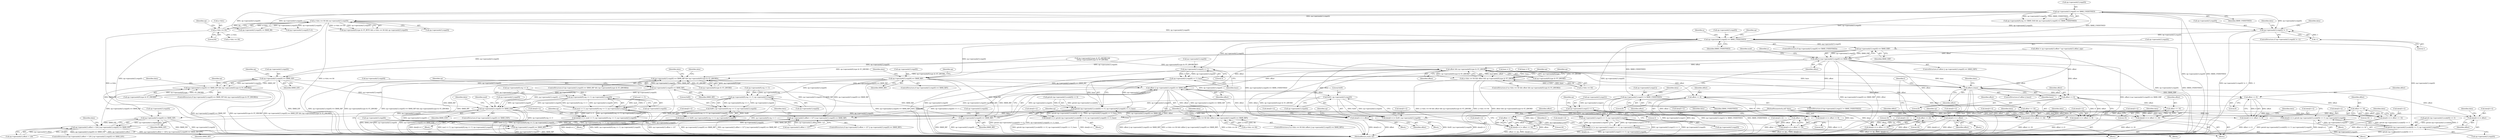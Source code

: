 digraph "0_radare2_f17bfd9f1da05f30f23a4dd05e9d2363e1406948@API" {
"1002541" [label="(Call,op->operands[1].regs[0] == X86R_UNDEFINED)"];
"1002172" [label="(Call,a->bits == 64 && op->operands[1].regs[0])"];
"1002173" [label="(Call,a->bits == 64)"];
"1002040" [label="(Call,op->operands[1].regs[0] == X86R_UNDEFINED)"];
"1002388" [label="(Call,op->operands[1].regs[0] != -1)"];
"1002398" [label="(Call,-1)"];
"1002699" [label="(Call,op->operands[1].regs[0] << 3)"];
"1002698" [label="(Call,op->operands[1].regs[0] << 3 | base)"];
"1002685" [label="(Call,getsib (op->operands[1].scale[0]) << 6 | op->operands[1].regs[0] << 3 | base)"];
"1002680" [label="(Call,data[l++] = getsib (op->operands[1].scale[0]) << 6 | op->operands[1].regs[0] << 3 | base)"];
"1002741" [label="(Call,offset || base)"];
"1002745" [label="(Call,data[l++] = offset)"];
"1002756" [label="(Call,offset >> 8)"];
"1002751" [label="(Call,data[l++] = offset >> 8)"];
"1002764" [label="(Call,offset >> 16)"];
"1002759" [label="(Call,data[l++] = offset >> 16)"];
"1002772" [label="(Call,offset >> 24)"];
"1002767" [label="(Call,data[l++] = offset >> 24)"];
"1002718" [label="(Call,getsib (op->operands[1].scale[0]) << 3 | op->operands[1].regs[0])"];
"1002713" [label="(Call,data[l++] = getsib (op->operands[1].scale[0]) << 3 | op->operands[1].regs[0])"];
"1002778" [label="(Call,op->operands[1].regs[1] != X86R_UNDEFINED)"];
"1002812" [label="(Call,op->operands[1].regs[1] << 3)"];
"1002811" [label="(Call,op->operands[1].regs[1] << 3 | op->operands[1].regs[0])"];
"1002806" [label="(Call,data[l++] = op->operands[1].regs[1] << 3 | op->operands[1].regs[0])"];
"1002837" [label="(Call,op->operands[1].regs[0] == X86R_EBP)"];
"1002835" [label="(Call,offset || op->operands[1].regs[0] == X86R_EBP)"];
"1002873" [label="(Call,offset && op->operands[0].type & OT_QWORD)"];
"1002867" [label="(Call,a->bits == 64 && offset && op->operands[0].type & OT_QWORD)"];
"1003008" [label="(Call,op->operands[1].regs[0] == X86R_RIP && (op->operands[0].type & OT_QWORD))"];
"1003151" [label="(Call,offset || op->operands[1].regs[0] == X86R_RIP)"];
"1003145" [label="(Call,a->bits == 64 && (offset || op->operands[1].regs[0] == X86R_RIP))"];
"1003165" [label="(Call,data[l++] = offset)"];
"1003172" [label="(Call,op->operands[1].offset > 127 || op->operands[1].regs[0] == X86R_RIP)"];
"1003199" [label="(Call,offset >> 8)"];
"1003194" [label="(Call,data[l++] = offset >> 8)"];
"1003207" [label="(Call,offset >> 16)"];
"1003202" [label="(Call,data[l++] = offset >> 16)"];
"1003215" [label="(Call,offset >> 24)"];
"1003210" [label="(Call,data[l++] = offset >> 24)"];
"1003090" [label="(Call,data[l++] = offset)"];
"1003124" [label="(Call,offset >> 8)"];
"1003119" [label="(Call,data[l++] = offset >> 8)"];
"1003132" [label="(Call,offset >> 16)"];
"1003127" [label="(Call,data[l++] = offset >> 16)"];
"1003140" [label="(Call,offset >> 24)"];
"1003135" [label="(Call,data[l++] = offset >> 24)"];
"1002886" [label="(Call,op->operands[1].regs[0] == X86R_RIP)"];
"1002924" [label="(Call,op->operands[0].reg << 3 | op->operands[1].regs[0])"];
"1002922" [label="(Call,0x80 | op->operands[0].reg << 3 | op->operands[1].regs[0])"];
"1002917" [label="(Call,data[l++] = 0x80 | op->operands[0].reg << 3 | op->operands[1].regs[0])"];
"1003067" [label="(Call,op->operands[1].regs[0] == X86R_ESP)"];
"1003107" [label="(Call,op->operands[1].regs[0] == X86R_EIP)"];
"1003097" [label="(Call,op->operands[1].offset > 128 || op->operands[1].regs[0] == X86R_EIP)"];
"1003153" [label="(Call,op->operands[1].regs[0] == X86R_RIP)"];
"1003182" [label="(Call,op->operands[1].regs[0] == X86R_RIP)"];
"1002950" [label="(Call,0x40 | op->operands[1].regs[0])"];
"1002945" [label="(Call,data[l++] = 0x40 | op->operands[1].regs[0])"];
"1002979" [label="(Call,op->operands[1].regs[0] == X86R_EIP)"];
"1002978" [label="(Call,op->operands[1].regs[0] == X86R_EIP && (op->operands[0].type & OT_DWORD))"];
"1003009" [label="(Call,op->operands[1].regs[0] == X86R_RIP)"];
"1003047" [label="(Call,op->operands[0].reg << 3 | op->operands[1].regs[0])"];
"1003043" [label="(Call,mod << 5 | op->operands[0].reg << 3 | op->operands[1].regs[0])"];
"1003038" [label="(Call,data[l++] = mod << 5 | op->operands[0].reg << 3 | op->operands[1].regs[0])"];
"1002714" [label="(Call,data[l++])"];
"1003125" [label="(Identifier,offset)"];
"1002756" [label="(Call,offset >> 8)"];
"1002753" [label="(Identifier,data)"];
"1002746" [label="(Call,data[l++])"];
"1002731" [label="(Call,op->operands[1].regs[0])"];
"1002774" [label="(Literal,24)"];
"1002984" [label="(Identifier,op)"];
"1002709" [label="(Literal,3)"];
"1003166" [label="(Call,data[l++])"];
"1002358" [label="(Call,a->bits == 64)"];
"1003032" [label="(Identifier,data)"];
"1002769" [label="(Identifier,data)"];
"1002833" [label="(Identifier,l)"];
"1002870" [label="(Identifier,a)"];
"1003193" [label="(Block,)"];
"1003204" [label="(Identifier,data)"];
"1003072" [label="(Identifier,op)"];
"1002556" [label="(Identifier,a)"];
"1003014" [label="(Identifier,op)"];
"1003171" [label="(ControlStructure,if (op->operands[1].offset > 127 || op->operands[1].regs[0] == X86R_RIP))"];
"1002388" [label="(Call,op->operands[1].regs[0] != -1)"];
"1003132" [label="(Call,offset >> 16)"];
"1003081" [label="(Identifier,data)"];
"1002551" [label="(Identifier,X86R_UNDEFINED)"];
"1002764" [label="(Call,offset >> 16)"];
"1002823" [label="(Call,op->operands[1].regs[0])"];
"1002922" [label="(Call,0x80 | op->operands[0].reg << 3 | op->operands[1].regs[0])"];
"1002924" [label="(Call,op->operands[0].reg << 3 | op->operands[1].regs[0])"];
"1003164" [label="(Block,)"];
"1002740" [label="(ControlStructure,if (offset || base))"];
"1003009" [label="(Call,op->operands[1].regs[0] == X86R_RIP)"];
"1003047" [label="(Call,op->operands[0].reg << 3 | op->operands[1].regs[0])"];
"1002945" [label="(Call,data[l++] = 0x40 | op->operands[1].regs[0])"];
"1002751" [label="(Call,data[l++] = offset >> 8)"];
"1003203" [label="(Call,data[l++])"];
"1002758" [label="(Literal,8)"];
"1002173" [label="(Call,a->bits == 64)"];
"1003146" [label="(Call,a->bits == 64)"];
"1003048" [label="(Call,op->operands[0].reg << 3)"];
"1003210" [label="(Call,data[l++] = offset >> 24)"];
"1003170" [label="(Identifier,offset)"];
"1002811" [label="(Call,op->operands[1].regs[1] << 3 | op->operands[1].regs[0])"];
"1003134" [label="(Literal,16)"];
"1003183" [label="(Call,op->operands[1].regs[0])"];
"1002989" [label="(Identifier,X86R_EIP)"];
"1003145" [label="(Call,a->bits == 64 && (offset || op->operands[1].regs[0] == X86R_RIP))"];
"1003151" [label="(Call,offset || op->operands[1].regs[0] == X86R_RIP)"];
"1002891" [label="(Identifier,op)"];
"1002885" [label="(ControlStructure,if (op->operands[1].regs[0] == X86R_RIP))"];
"1002917" [label="(Call,data[l++] = 0x80 | op->operands[0].reg << 3 | op->operands[1].regs[0])"];
"1003141" [label="(Identifier,offset)"];
"1003121" [label="(Identifier,data)"];
"1002980" [label="(Call,op->operands[1].regs[0])"];
"1002875" [label="(Call,op->operands[0].type & OT_QWORD)"];
"1003120" [label="(Call,data[l++])"];
"1003096" [label="(ControlStructure,if (op->operands[1].offset > 128 || op->operands[1].regs[0] == X86R_EIP))"];
"1002827" [label="(Identifier,op)"];
"1002767" [label="(Call,data[l++] = offset >> 24)"];
"1003044" [label="(Call,mod << 5)"];
"1002807" [label="(Call,data[l++])"];
"1002873" [label="(Call,offset && op->operands[0].type & OT_QWORD)"];
"1002012" [label="(Call,offset = op->operands[1].offset * op->operands[1].offset_sign)"];
"1002178" [label="(Call,op->operands[1].regs[0])"];
"1002923" [label="(Literal,0x80)"];
"1002978" [label="(Call,op->operands[1].regs[0] == X86R_EIP && (op->operands[0].type & OT_DWORD))"];
"1003117" [label="(Identifier,X86R_EIP)"];
"1002868" [label="(Call,a->bits == 64)"];
"1003043" [label="(Call,mod << 5 | op->operands[0].reg << 3 | op->operands[1].regs[0])"];
"1003154" [label="(Call,op->operands[1].regs[0])"];
"1002743" [label="(Identifier,base)"];
"1003024" [label="(Identifier,op)"];
"1002699" [label="(Call,op->operands[1].regs[0] << 3)"];
"1003102" [label="(Identifier,op)"];
"1002712" [label="(Block,)"];
"1002834" [label="(ControlStructure,if (offset || op->operands[1].regs[0] == X86R_EBP))"];
"1003192" [label="(Identifier,X86R_RIP)"];
"1002990" [label="(Call,op->operands[0].type & OT_DWORD)"];
"1002977" [label="(ControlStructure,if (op->operands[1].regs[0] == X86R_EIP && (op->operands[0].type & OT_DWORD)))"];
"1000120" [label="(Call,base = 0)"];
"1003039" [label="(Call,data[l++])"];
"1003201" [label="(Literal,8)"];
"1002174" [label="(Call,a->bits)"];
"1002866" [label="(ControlStructure,if (a->bits == 64 && offset && op->operands[0].type & OT_QWORD))"];
"1002177" [label="(Literal,64)"];
"1002911" [label="(Identifier,op)"];
"1002867" [label="(Call,a->bits == 64 && offset && op->operands[0].type & OT_QWORD)"];
"1002916" [label="(Block,)"];
"1003195" [label="(Call,data[l++])"];
"1003107" [label="(Call,op->operands[1].regs[0] == X86R_EIP)"];
"1002944" [label="(Block,)"];
"1003207" [label="(Call,offset >> 16)"];
"1002744" [label="(Block,)"];
"1002710" [label="(Identifier,base)"];
"1003127" [label="(Call,data[l++] = offset >> 16)"];
"1002030" [label="(Call,op->operands[0].reg == X86R_EAX && op->operands[1].regs[0] == X86R_UNDEFINED)"];
"1002040" [label="(Call,op->operands[1].regs[0] == X86R_UNDEFINED)"];
"1002399" [label="(Literal,1)"];
"1002750" [label="(Identifier,offset)"];
"1002041" [label="(Call,op->operands[1].regs[0])"];
"1003037" [label="(Block,)"];
"1002700" [label="(Call,op->operands[1].regs[0])"];
"1002773" [label="(Identifier,offset)"];
"1003219" [label="(Identifier,l)"];
"1002540" [label="(ControlStructure,if (op->operands[1].regs[0] == X86R_UNDEFINED))"];
"1002761" [label="(Identifier,data)"];
"1002190" [label="(Call,op->operands[1].regs[0] >= X86R_R8)"];
"1002837" [label="(Call,op->operands[1].regs[0] == X86R_EBP)"];
"1003167" [label="(Identifier,data)"];
"1002290" [label="(Call,op->operands[1].regs[0] % 6)"];
"1003209" [label="(Literal,16)"];
"1003177" [label="(Identifier,op)"];
"1002541" [label="(Call,op->operands[1].regs[0] == X86R_UNDEFINED)"];
"1003194" [label="(Call,data[l++] = offset >> 8)"];
"1003140" [label="(Call,offset >> 24)"];
"1002759" [label="(Call,data[l++] = offset >> 16)"];
"1003208" [label="(Identifier,offset)"];
"1002680" [label="(Call,data[l++] = getsib (op->operands[1].scale[0]) << 6 | op->operands[1].regs[0] << 3 | base)"];
"1002812" [label="(Call,op->operands[1].regs[1] << 3)"];
"1003128" [label="(Call,data[l++])"];
"1002900" [label="(Identifier,data)"];
"1003202" [label="(Call,data[l++] = offset >> 16)"];
"1003216" [label="(Identifier,offset)"];
"1003097" [label="(Call,op->operands[1].offset > 128 || op->operands[1].regs[0] == X86R_EIP)"];
"1002835" [label="(Call,offset || op->operands[1].regs[0] == X86R_EBP)"];
"1002172" [label="(Call,a->bits == 64 && op->operands[1].regs[0])"];
"1002752" [label="(Call,data[l++])"];
"1002741" [label="(Call,offset || base)"];
"1002836" [label="(Identifier,offset)"];
"1002777" [label="(ControlStructure,if (op->operands[1].regs[1] != X86R_UNDEFINED))"];
"1002403" [label="(Identifier,data)"];
"1003077" [label="(Identifier,X86R_ESP)"];
"1003040" [label="(Identifier,data)"];
"1003200" [label="(Identifier,offset)"];
"1002951" [label="(Literal,0x40)"];
"1002966" [label="(Identifier,op)"];
"1003007" [label="(ControlStructure,if (op->operands[1].regs[0] == X86R_RIP && (op->operands[0].type & OT_QWORD)))"];
"1002698" [label="(Call,op->operands[1].regs[0] << 3 | base)"];
"1002674" [label="(Call,base = 5)"];
"1003212" [label="(Identifier,data)"];
"1003152" [label="(Identifier,offset)"];
"1003090" [label="(Call,data[l++] = offset)"];
"1002776" [label="(Identifier,l)"];
"1003165" [label="(Call,data[l++] = offset)"];
"1002757" [label="(Identifier,offset)"];
"1002806" [label="(Call,data[l++] = op->operands[1].regs[1] << 3 | op->operands[1].regs[0])"];
"1002838" [label="(Call,op->operands[1].regs[0])"];
"1003173" [label="(Call,op->operands[1].offset > 127)"];
"1002887" [label="(Call,op->operands[1].regs[0])"];
"1003199" [label="(Call,offset >> 8)"];
"1003020" [label="(Call,op->operands[0].type & OT_QWORD)"];
"1002686" [label="(Call,getsib (op->operands[1].scale[0]) << 6)"];
"1003215" [label="(Call,offset >> 24)"];
"1002387" [label="(ControlStructure,if (op->operands[1].regs[0] != -1))"];
"1003124" [label="(Call,offset >> 8)"];
"1003002" [label="(Identifier,data)"];
"1002747" [label="(Identifier,data)"];
"1003137" [label="(Identifier,data)"];
"1003220" [label="(MethodReturn,static int)"];
"1002542" [label="(Call,op->operands[1].regs[0])"];
"1003010" [label="(Call,op->operands[1].regs[0])"];
"1002994" [label="(Identifier,op)"];
"1003182" [label="(Call,op->operands[1].regs[0] == X86R_RIP)"];
"1003118" [label="(Block,)"];
"1003108" [label="(Call,op->operands[1].regs[0])"];
"1002778" [label="(Call,op->operands[1].regs[1] != X86R_UNDEFINED)"];
"1002918" [label="(Call,data[l++])"];
"1003172" [label="(Call,op->operands[1].offset > 127 || op->operands[1].regs[0] == X86R_RIP)"];
"1002850" [label="(Identifier,mod)"];
"1003091" [label="(Call,data[l++])"];
"1003136" [label="(Call,data[l++])"];
"1002765" [label="(Identifier,offset)"];
"1002874" [label="(Identifier,offset)"];
"1003217" [label="(Literal,24)"];
"1003087" [label="(Identifier,mod)"];
"1003163" [label="(Identifier,X86R_RIP)"];
"1002934" [label="(Call,op->operands[1].regs[0])"];
"1002760" [label="(Call,data[l++])"];
"1002685" [label="(Call,getsib (op->operands[1].scale[0]) << 6 | op->operands[1].regs[0] << 3 | base)"];
"1003057" [label="(Call,op->operands[1].regs[0])"];
"1002768" [label="(Call,data[l++])"];
"1002389" [label="(Call,op->operands[1].regs[0])"];
"1002742" [label="(Identifier,offset)"];
"1003153" [label="(Call,op->operands[1].regs[0] == X86R_RIP)"];
"1002847" [label="(Identifier,X86R_EBP)"];
"1003133" [label="(Identifier,offset)"];
"1002788" [label="(Identifier,X86R_UNDEFINED)"];
"1002792" [label="(Identifier,data)"];
"1003067" [label="(Call,op->operands[1].regs[0] == X86R_ESP)"];
"1003019" [label="(Identifier,X86R_RIP)"];
"1002398" [label="(Call,-1)"];
"1003098" [label="(Call,op->operands[1].offset > 128)"];
"1002681" [label="(Call,data[l++])"];
"1003126" [label="(Literal,8)"];
"1002813" [label="(Call,op->operands[1].regs[1])"];
"1002772" [label="(Call,offset >> 24)"];
"1002745" [label="(Call,data[l++] = offset)"];
"1003089" [label="(Block,)"];
"1002679" [label="(Block,)"];
"1000104" [label="(MethodParameterIn,ut8 *data)"];
"1003119" [label="(Call,data[l++] = offset >> 8)"];
"1002451" [label="(Call,op->operands[1].type & OT_QWORD &&\n\t\t\t\top->operands[0].type & OT_QWORD)"];
"1003038" [label="(Call,data[l++] = mod << 5 | op->operands[0].reg << 3 | op->operands[1].regs[0])"];
"1003211" [label="(Call,data[l++])"];
"1003066" [label="(ControlStructure,if (op->operands[1].regs[0] == X86R_ESP))"];
"1002713" [label="(Call,data[l++] = getsib (op->operands[1].scale[0]) << 3 | op->operands[1].regs[0])"];
"1002718" [label="(Call,getsib (op->operands[1].scale[0]) << 3 | op->operands[1].regs[0])"];
"1002409" [label="(Identifier,data)"];
"1002050" [label="(Identifier,X86R_UNDEFINED)"];
"1002950" [label="(Call,0x40 | op->operands[1].regs[0])"];
"1002822" [label="(Literal,3)"];
"1002979" [label="(Call,op->operands[1].regs[0] == X86R_EIP)"];
"1002162" [label="(Call,op->operands[0].type & OT_BYTE && a->bits == 64 && op->operands[1].regs[0])"];
"1002638" [label="(Identifier,op)"];
"1003144" [label="(ControlStructure,if (a->bits == 64 && (offset || op->operands[1].regs[0] == X86R_RIP)))"];
"1002779" [label="(Call,op->operands[1].regs[1])"];
"1002719" [label="(Call,getsib (op->operands[1].scale[0]) << 3)"];
"1003129" [label="(Identifier,data)"];
"1003008" [label="(Call,op->operands[1].regs[0] == X86R_RIP && (op->operands[0].type & OT_QWORD))"];
"1002789" [label="(Block,)"];
"1003196" [label="(Identifier,data)"];
"1002886" [label="(Call,op->operands[1].regs[0] == X86R_RIP)"];
"1002925" [label="(Call,op->operands[0].reg << 3)"];
"1003142" [label="(Literal,24)"];
"1003135" [label="(Call,data[l++] = offset >> 24)"];
"1002896" [label="(Identifier,X86R_RIP)"];
"1002766" [label="(Literal,16)"];
"1002946" [label="(Call,data[l++])"];
"1003095" [label="(Identifier,offset)"];
"1002182" [label="(Identifier,op)"];
"1002952" [label="(Call,op->operands[1].regs[0])"];
"1003068" [label="(Call,op->operands[1].regs[0])"];
"1002541" -> "1002540"  [label="AST: "];
"1002541" -> "1002551"  [label="CFG: "];
"1002542" -> "1002541"  [label="AST: "];
"1002551" -> "1002541"  [label="AST: "];
"1002556" -> "1002541"  [label="CFG: "];
"1002638" -> "1002541"  [label="CFG: "];
"1002541" -> "1003220"  [label="DDG: op->operands[1].regs[0] == X86R_UNDEFINED"];
"1002541" -> "1003220"  [label="DDG: op->operands[1].regs[0]"];
"1002541" -> "1003220"  [label="DDG: X86R_UNDEFINED"];
"1002172" -> "1002541"  [label="DDG: op->operands[1].regs[0]"];
"1002040" -> "1002541"  [label="DDG: op->operands[1].regs[0]"];
"1002040" -> "1002541"  [label="DDG: X86R_UNDEFINED"];
"1002388" -> "1002541"  [label="DDG: op->operands[1].regs[0]"];
"1002541" -> "1002699"  [label="DDG: op->operands[1].regs[0]"];
"1002541" -> "1002718"  [label="DDG: op->operands[1].regs[0]"];
"1002541" -> "1002778"  [label="DDG: X86R_UNDEFINED"];
"1002541" -> "1002811"  [label="DDG: op->operands[1].regs[0]"];
"1002541" -> "1002837"  [label="DDG: op->operands[1].regs[0]"];
"1002541" -> "1002886"  [label="DDG: op->operands[1].regs[0]"];
"1002541" -> "1002979"  [label="DDG: op->operands[1].regs[0]"];
"1002172" -> "1002162"  [label="AST: "];
"1002172" -> "1002173"  [label="CFG: "];
"1002172" -> "1002178"  [label="CFG: "];
"1002173" -> "1002172"  [label="AST: "];
"1002178" -> "1002172"  [label="AST: "];
"1002162" -> "1002172"  [label="CFG: "];
"1002172" -> "1003220"  [label="DDG: op->operands[1].regs[0]"];
"1002172" -> "1003220"  [label="DDG: a->bits == 64"];
"1002172" -> "1002162"  [label="DDG: a->bits == 64"];
"1002172" -> "1002162"  [label="DDG: op->operands[1].regs[0]"];
"1002173" -> "1002172"  [label="DDG: a->bits"];
"1002173" -> "1002172"  [label="DDG: 64"];
"1002040" -> "1002172"  [label="DDG: op->operands[1].regs[0]"];
"1002172" -> "1002190"  [label="DDG: op->operands[1].regs[0]"];
"1002172" -> "1002290"  [label="DDG: op->operands[1].regs[0]"];
"1002172" -> "1002388"  [label="DDG: op->operands[1].regs[0]"];
"1002173" -> "1002177"  [label="CFG: "];
"1002174" -> "1002173"  [label="AST: "];
"1002177" -> "1002173"  [label="AST: "];
"1002182" -> "1002173"  [label="CFG: "];
"1002173" -> "1003220"  [label="DDG: a->bits"];
"1002173" -> "1002358"  [label="DDG: a->bits"];
"1002040" -> "1002030"  [label="AST: "];
"1002040" -> "1002050"  [label="CFG: "];
"1002041" -> "1002040"  [label="AST: "];
"1002050" -> "1002040"  [label="AST: "];
"1002030" -> "1002040"  [label="CFG: "];
"1002040" -> "1003220"  [label="DDG: op->operands[1].regs[0]"];
"1002040" -> "1003220"  [label="DDG: X86R_UNDEFINED"];
"1002040" -> "1002030"  [label="DDG: op->operands[1].regs[0]"];
"1002040" -> "1002030"  [label="DDG: X86R_UNDEFINED"];
"1002040" -> "1002190"  [label="DDG: op->operands[1].regs[0]"];
"1002040" -> "1002290"  [label="DDG: op->operands[1].regs[0]"];
"1002040" -> "1002388"  [label="DDG: op->operands[1].regs[0]"];
"1002388" -> "1002387"  [label="AST: "];
"1002388" -> "1002398"  [label="CFG: "];
"1002389" -> "1002388"  [label="AST: "];
"1002398" -> "1002388"  [label="AST: "];
"1002403" -> "1002388"  [label="CFG: "];
"1002409" -> "1002388"  [label="CFG: "];
"1002388" -> "1003220"  [label="DDG: op->operands[1].regs[0] != -1"];
"1002388" -> "1003220"  [label="DDG: -1"];
"1002398" -> "1002388"  [label="DDG: 1"];
"1002398" -> "1002399"  [label="CFG: "];
"1002399" -> "1002398"  [label="AST: "];
"1002699" -> "1002698"  [label="AST: "];
"1002699" -> "1002709"  [label="CFG: "];
"1002700" -> "1002699"  [label="AST: "];
"1002709" -> "1002699"  [label="AST: "];
"1002710" -> "1002699"  [label="CFG: "];
"1002699" -> "1003220"  [label="DDG: op->operands[1].regs[0]"];
"1002699" -> "1002698"  [label="DDG: op->operands[1].regs[0]"];
"1002699" -> "1002698"  [label="DDG: 3"];
"1002698" -> "1002685"  [label="AST: "];
"1002698" -> "1002710"  [label="CFG: "];
"1002710" -> "1002698"  [label="AST: "];
"1002685" -> "1002698"  [label="CFG: "];
"1002698" -> "1003220"  [label="DDG: op->operands[1].regs[0] << 3"];
"1002698" -> "1002685"  [label="DDG: op->operands[1].regs[0] << 3"];
"1002698" -> "1002685"  [label="DDG: base"];
"1000120" -> "1002698"  [label="DDG: base"];
"1002674" -> "1002698"  [label="DDG: base"];
"1002698" -> "1002741"  [label="DDG: base"];
"1002685" -> "1002680"  [label="AST: "];
"1002686" -> "1002685"  [label="AST: "];
"1002680" -> "1002685"  [label="CFG: "];
"1002685" -> "1003220"  [label="DDG: getsib (op->operands[1].scale[0]) << 6"];
"1002685" -> "1003220"  [label="DDG: op->operands[1].regs[0] << 3 | base"];
"1002685" -> "1002680"  [label="DDG: getsib (op->operands[1].scale[0]) << 6"];
"1002685" -> "1002680"  [label="DDG: op->operands[1].regs[0] << 3 | base"];
"1002686" -> "1002685"  [label="DDG: getsib (op->operands[1].scale[0])"];
"1002686" -> "1002685"  [label="DDG: 6"];
"1002680" -> "1002679"  [label="AST: "];
"1002681" -> "1002680"  [label="AST: "];
"1002742" -> "1002680"  [label="CFG: "];
"1002680" -> "1003220"  [label="DDG: getsib (op->operands[1].scale[0]) << 6 | op->operands[1].regs[0] << 3 | base"];
"1002680" -> "1003220"  [label="DDG: data[l++]"];
"1000104" -> "1002680"  [label="DDG: data"];
"1002741" -> "1002740"  [label="AST: "];
"1002741" -> "1002742"  [label="CFG: "];
"1002741" -> "1002743"  [label="CFG: "];
"1002742" -> "1002741"  [label="AST: "];
"1002743" -> "1002741"  [label="AST: "];
"1002747" -> "1002741"  [label="CFG: "];
"1002776" -> "1002741"  [label="CFG: "];
"1002741" -> "1003220"  [label="DDG: offset"];
"1002741" -> "1003220"  [label="DDG: base"];
"1002741" -> "1003220"  [label="DDG: offset || base"];
"1002012" -> "1002741"  [label="DDG: offset"];
"1000120" -> "1002741"  [label="DDG: base"];
"1002674" -> "1002741"  [label="DDG: base"];
"1002741" -> "1002745"  [label="DDG: offset"];
"1002741" -> "1002756"  [label="DDG: offset"];
"1002745" -> "1002744"  [label="AST: "];
"1002745" -> "1002750"  [label="CFG: "];
"1002746" -> "1002745"  [label="AST: "];
"1002750" -> "1002745"  [label="AST: "];
"1002753" -> "1002745"  [label="CFG: "];
"1000104" -> "1002745"  [label="DDG: data"];
"1002756" -> "1002751"  [label="AST: "];
"1002756" -> "1002758"  [label="CFG: "];
"1002757" -> "1002756"  [label="AST: "];
"1002758" -> "1002756"  [label="AST: "];
"1002751" -> "1002756"  [label="CFG: "];
"1002756" -> "1002751"  [label="DDG: offset"];
"1002756" -> "1002751"  [label="DDG: 8"];
"1002756" -> "1002764"  [label="DDG: offset"];
"1002751" -> "1002744"  [label="AST: "];
"1002752" -> "1002751"  [label="AST: "];
"1002761" -> "1002751"  [label="CFG: "];
"1002751" -> "1003220"  [label="DDG: offset >> 8"];
"1000104" -> "1002751"  [label="DDG: data"];
"1002764" -> "1002759"  [label="AST: "];
"1002764" -> "1002766"  [label="CFG: "];
"1002765" -> "1002764"  [label="AST: "];
"1002766" -> "1002764"  [label="AST: "];
"1002759" -> "1002764"  [label="CFG: "];
"1002764" -> "1002759"  [label="DDG: offset"];
"1002764" -> "1002759"  [label="DDG: 16"];
"1002764" -> "1002772"  [label="DDG: offset"];
"1002759" -> "1002744"  [label="AST: "];
"1002760" -> "1002759"  [label="AST: "];
"1002769" -> "1002759"  [label="CFG: "];
"1002759" -> "1003220"  [label="DDG: offset >> 16"];
"1000104" -> "1002759"  [label="DDG: data"];
"1002772" -> "1002767"  [label="AST: "];
"1002772" -> "1002774"  [label="CFG: "];
"1002773" -> "1002772"  [label="AST: "];
"1002774" -> "1002772"  [label="AST: "];
"1002767" -> "1002772"  [label="CFG: "];
"1002772" -> "1003220"  [label="DDG: offset"];
"1002772" -> "1002767"  [label="DDG: offset"];
"1002772" -> "1002767"  [label="DDG: 24"];
"1002767" -> "1002744"  [label="AST: "];
"1002768" -> "1002767"  [label="AST: "];
"1002776" -> "1002767"  [label="CFG: "];
"1002767" -> "1003220"  [label="DDG: data[l++]"];
"1002767" -> "1003220"  [label="DDG: offset >> 24"];
"1000104" -> "1002767"  [label="DDG: data"];
"1002718" -> "1002713"  [label="AST: "];
"1002718" -> "1002731"  [label="CFG: "];
"1002719" -> "1002718"  [label="AST: "];
"1002731" -> "1002718"  [label="AST: "];
"1002713" -> "1002718"  [label="CFG: "];
"1002718" -> "1003220"  [label="DDG: op->operands[1].regs[0]"];
"1002718" -> "1003220"  [label="DDG: getsib (op->operands[1].scale[0]) << 3"];
"1002718" -> "1002713"  [label="DDG: getsib (op->operands[1].scale[0]) << 3"];
"1002718" -> "1002713"  [label="DDG: op->operands[1].regs[0]"];
"1002719" -> "1002718"  [label="DDG: getsib (op->operands[1].scale[0])"];
"1002719" -> "1002718"  [label="DDG: 3"];
"1002713" -> "1002712"  [label="AST: "];
"1002714" -> "1002713"  [label="AST: "];
"1002742" -> "1002713"  [label="CFG: "];
"1002713" -> "1003220"  [label="DDG: getsib (op->operands[1].scale[0]) << 3 | op->operands[1].regs[0]"];
"1002713" -> "1003220"  [label="DDG: data[l++]"];
"1000104" -> "1002713"  [label="DDG: data"];
"1002778" -> "1002777"  [label="AST: "];
"1002778" -> "1002788"  [label="CFG: "];
"1002779" -> "1002778"  [label="AST: "];
"1002788" -> "1002778"  [label="AST: "];
"1002792" -> "1002778"  [label="CFG: "];
"1002836" -> "1002778"  [label="CFG: "];
"1002778" -> "1003220"  [label="DDG: X86R_UNDEFINED"];
"1002778" -> "1003220"  [label="DDG: op->operands[1].regs[1]"];
"1002778" -> "1003220"  [label="DDG: op->operands[1].regs[1] != X86R_UNDEFINED"];
"1002778" -> "1002812"  [label="DDG: op->operands[1].regs[1]"];
"1002812" -> "1002811"  [label="AST: "];
"1002812" -> "1002822"  [label="CFG: "];
"1002813" -> "1002812"  [label="AST: "];
"1002822" -> "1002812"  [label="AST: "];
"1002827" -> "1002812"  [label="CFG: "];
"1002812" -> "1003220"  [label="DDG: op->operands[1].regs[1]"];
"1002812" -> "1002811"  [label="DDG: op->operands[1].regs[1]"];
"1002812" -> "1002811"  [label="DDG: 3"];
"1002811" -> "1002806"  [label="AST: "];
"1002811" -> "1002823"  [label="CFG: "];
"1002823" -> "1002811"  [label="AST: "];
"1002806" -> "1002811"  [label="CFG: "];
"1002811" -> "1003220"  [label="DDG: op->operands[1].regs[1] << 3"];
"1002811" -> "1003220"  [label="DDG: op->operands[1].regs[0]"];
"1002811" -> "1002806"  [label="DDG: op->operands[1].regs[1] << 3"];
"1002811" -> "1002806"  [label="DDG: op->operands[1].regs[0]"];
"1002806" -> "1002789"  [label="AST: "];
"1002807" -> "1002806"  [label="AST: "];
"1002833" -> "1002806"  [label="CFG: "];
"1002806" -> "1003220"  [label="DDG: op->operands[1].regs[1] << 3 | op->operands[1].regs[0]"];
"1002806" -> "1003220"  [label="DDG: data[l++]"];
"1000104" -> "1002806"  [label="DDG: data"];
"1002837" -> "1002835"  [label="AST: "];
"1002837" -> "1002847"  [label="CFG: "];
"1002838" -> "1002837"  [label="AST: "];
"1002847" -> "1002837"  [label="AST: "];
"1002835" -> "1002837"  [label="CFG: "];
"1002837" -> "1003220"  [label="DDG: X86R_EBP"];
"1002837" -> "1002835"  [label="DDG: op->operands[1].regs[0]"];
"1002837" -> "1002835"  [label="DDG: X86R_EBP"];
"1002837" -> "1002886"  [label="DDG: op->operands[1].regs[0]"];
"1002837" -> "1002979"  [label="DDG: op->operands[1].regs[0]"];
"1002835" -> "1002834"  [label="AST: "];
"1002835" -> "1002836"  [label="CFG: "];
"1002836" -> "1002835"  [label="AST: "];
"1002850" -> "1002835"  [label="CFG: "];
"1002870" -> "1002835"  [label="CFG: "];
"1002835" -> "1003220"  [label="DDG: op->operands[1].regs[0] == X86R_EBP"];
"1002835" -> "1003220"  [label="DDG: offset"];
"1002835" -> "1003220"  [label="DDG: offset || op->operands[1].regs[0] == X86R_EBP"];
"1002012" -> "1002835"  [label="DDG: offset"];
"1002835" -> "1002873"  [label="DDG: offset"];
"1002835" -> "1003090"  [label="DDG: offset"];
"1002835" -> "1003124"  [label="DDG: offset"];
"1002835" -> "1003151"  [label="DDG: offset"];
"1002835" -> "1003165"  [label="DDG: offset"];
"1002835" -> "1003199"  [label="DDG: offset"];
"1002873" -> "1002867"  [label="AST: "];
"1002873" -> "1002874"  [label="CFG: "];
"1002873" -> "1002875"  [label="CFG: "];
"1002874" -> "1002873"  [label="AST: "];
"1002875" -> "1002873"  [label="AST: "];
"1002867" -> "1002873"  [label="CFG: "];
"1002873" -> "1003220"  [label="DDG: offset"];
"1002873" -> "1003220"  [label="DDG: op->operands[0].type & OT_QWORD"];
"1002873" -> "1002867"  [label="DDG: offset"];
"1002873" -> "1002867"  [label="DDG: op->operands[0].type & OT_QWORD"];
"1002875" -> "1002873"  [label="DDG: op->operands[0].type"];
"1002875" -> "1002873"  [label="DDG: OT_QWORD"];
"1002451" -> "1002873"  [label="DDG: op->operands[0].type & OT_QWORD"];
"1002873" -> "1003008"  [label="DDG: op->operands[0].type & OT_QWORD"];
"1002873" -> "1003090"  [label="DDG: offset"];
"1002873" -> "1003124"  [label="DDG: offset"];
"1002873" -> "1003151"  [label="DDG: offset"];
"1002873" -> "1003165"  [label="DDG: offset"];
"1002873" -> "1003199"  [label="DDG: offset"];
"1002867" -> "1002866"  [label="AST: "];
"1002867" -> "1002868"  [label="CFG: "];
"1002868" -> "1002867"  [label="AST: "];
"1002891" -> "1002867"  [label="CFG: "];
"1002984" -> "1002867"  [label="CFG: "];
"1002867" -> "1003220"  [label="DDG: a->bits == 64 && offset && op->operands[0].type & OT_QWORD"];
"1002867" -> "1003220"  [label="DDG: a->bits == 64"];
"1002867" -> "1003220"  [label="DDG: offset && op->operands[0].type & OT_QWORD"];
"1002868" -> "1002867"  [label="DDG: a->bits"];
"1002868" -> "1002867"  [label="DDG: 64"];
"1003008" -> "1003007"  [label="AST: "];
"1003008" -> "1003009"  [label="CFG: "];
"1003008" -> "1003020"  [label="CFG: "];
"1003009" -> "1003008"  [label="AST: "];
"1003020" -> "1003008"  [label="AST: "];
"1003032" -> "1003008"  [label="CFG: "];
"1003040" -> "1003008"  [label="CFG: "];
"1003008" -> "1003220"  [label="DDG: op->operands[1].regs[0] == X86R_RIP"];
"1003008" -> "1003220"  [label="DDG: op->operands[0].type & OT_QWORD"];
"1003008" -> "1003220"  [label="DDG: op->operands[1].regs[0] == X86R_RIP && (op->operands[0].type & OT_QWORD)"];
"1003009" -> "1003008"  [label="DDG: op->operands[1].regs[0]"];
"1003009" -> "1003008"  [label="DDG: X86R_RIP"];
"1003020" -> "1003008"  [label="DDG: op->operands[0].type"];
"1003020" -> "1003008"  [label="DDG: OT_QWORD"];
"1002451" -> "1003008"  [label="DDG: op->operands[0].type & OT_QWORD"];
"1003008" -> "1003151"  [label="DDG: op->operands[1].regs[0] == X86R_RIP"];
"1003008" -> "1003172"  [label="DDG: op->operands[1].regs[0] == X86R_RIP"];
"1003151" -> "1003145"  [label="AST: "];
"1003151" -> "1003152"  [label="CFG: "];
"1003151" -> "1003153"  [label="CFG: "];
"1003152" -> "1003151"  [label="AST: "];
"1003153" -> "1003151"  [label="AST: "];
"1003145" -> "1003151"  [label="CFG: "];
"1003151" -> "1003220"  [label="DDG: offset"];
"1003151" -> "1003220"  [label="DDG: op->operands[1].regs[0] == X86R_RIP"];
"1003151" -> "1003145"  [label="DDG: offset"];
"1003151" -> "1003145"  [label="DDG: op->operands[1].regs[0] == X86R_RIP"];
"1003153" -> "1003151"  [label="DDG: op->operands[1].regs[0]"];
"1003153" -> "1003151"  [label="DDG: X86R_RIP"];
"1002886" -> "1003151"  [label="DDG: op->operands[1].regs[0] == X86R_RIP"];
"1003151" -> "1003165"  [label="DDG: offset"];
"1003151" -> "1003172"  [label="DDG: op->operands[1].regs[0] == X86R_RIP"];
"1003151" -> "1003199"  [label="DDG: offset"];
"1003145" -> "1003144"  [label="AST: "];
"1003145" -> "1003146"  [label="CFG: "];
"1003146" -> "1003145"  [label="AST: "];
"1003167" -> "1003145"  [label="CFG: "];
"1003219" -> "1003145"  [label="CFG: "];
"1003145" -> "1003220"  [label="DDG: a->bits == 64 && (offset || op->operands[1].regs[0] == X86R_RIP)"];
"1003145" -> "1003220"  [label="DDG: a->bits == 64"];
"1003145" -> "1003220"  [label="DDG: offset || op->operands[1].regs[0] == X86R_RIP"];
"1003146" -> "1003145"  [label="DDG: a->bits"];
"1003146" -> "1003145"  [label="DDG: 64"];
"1003165" -> "1003164"  [label="AST: "];
"1003165" -> "1003170"  [label="CFG: "];
"1003166" -> "1003165"  [label="AST: "];
"1003170" -> "1003165"  [label="AST: "];
"1003177" -> "1003165"  [label="CFG: "];
"1003165" -> "1003220"  [label="DDG: offset"];
"1003165" -> "1003220"  [label="DDG: data[l++]"];
"1000104" -> "1003165"  [label="DDG: data"];
"1003172" -> "1003171"  [label="AST: "];
"1003172" -> "1003173"  [label="CFG: "];
"1003172" -> "1003182"  [label="CFG: "];
"1003173" -> "1003172"  [label="AST: "];
"1003182" -> "1003172"  [label="AST: "];
"1003196" -> "1003172"  [label="CFG: "];
"1003219" -> "1003172"  [label="CFG: "];
"1003172" -> "1003220"  [label="DDG: op->operands[1].offset > 127 || op->operands[1].regs[0] == X86R_RIP"];
"1003172" -> "1003220"  [label="DDG: op->operands[1].offset > 127"];
"1003172" -> "1003220"  [label="DDG: op->operands[1].regs[0] == X86R_RIP"];
"1003173" -> "1003172"  [label="DDG: op->operands[1].offset"];
"1003173" -> "1003172"  [label="DDG: 127"];
"1002886" -> "1003172"  [label="DDG: op->operands[1].regs[0] == X86R_RIP"];
"1003182" -> "1003172"  [label="DDG: op->operands[1].regs[0]"];
"1003182" -> "1003172"  [label="DDG: X86R_RIP"];
"1003199" -> "1003194"  [label="AST: "];
"1003199" -> "1003201"  [label="CFG: "];
"1003200" -> "1003199"  [label="AST: "];
"1003201" -> "1003199"  [label="AST: "];
"1003194" -> "1003199"  [label="CFG: "];
"1003199" -> "1003194"  [label="DDG: offset"];
"1003199" -> "1003194"  [label="DDG: 8"];
"1003199" -> "1003207"  [label="DDG: offset"];
"1003194" -> "1003193"  [label="AST: "];
"1003195" -> "1003194"  [label="AST: "];
"1003204" -> "1003194"  [label="CFG: "];
"1003194" -> "1003220"  [label="DDG: offset >> 8"];
"1000104" -> "1003194"  [label="DDG: data"];
"1003207" -> "1003202"  [label="AST: "];
"1003207" -> "1003209"  [label="CFG: "];
"1003208" -> "1003207"  [label="AST: "];
"1003209" -> "1003207"  [label="AST: "];
"1003202" -> "1003207"  [label="CFG: "];
"1003207" -> "1003202"  [label="DDG: offset"];
"1003207" -> "1003202"  [label="DDG: 16"];
"1003207" -> "1003215"  [label="DDG: offset"];
"1003202" -> "1003193"  [label="AST: "];
"1003203" -> "1003202"  [label="AST: "];
"1003212" -> "1003202"  [label="CFG: "];
"1003202" -> "1003220"  [label="DDG: offset >> 16"];
"1000104" -> "1003202"  [label="DDG: data"];
"1003215" -> "1003210"  [label="AST: "];
"1003215" -> "1003217"  [label="CFG: "];
"1003216" -> "1003215"  [label="AST: "];
"1003217" -> "1003215"  [label="AST: "];
"1003210" -> "1003215"  [label="CFG: "];
"1003215" -> "1003220"  [label="DDG: offset"];
"1003215" -> "1003210"  [label="DDG: offset"];
"1003215" -> "1003210"  [label="DDG: 24"];
"1003210" -> "1003193"  [label="AST: "];
"1003211" -> "1003210"  [label="AST: "];
"1003219" -> "1003210"  [label="CFG: "];
"1003210" -> "1003220"  [label="DDG: offset >> 24"];
"1003210" -> "1003220"  [label="DDG: data[l++]"];
"1000104" -> "1003210"  [label="DDG: data"];
"1003090" -> "1003089"  [label="AST: "];
"1003090" -> "1003095"  [label="CFG: "];
"1003091" -> "1003090"  [label="AST: "];
"1003095" -> "1003090"  [label="AST: "];
"1003102" -> "1003090"  [label="CFG: "];
"1003090" -> "1003220"  [label="DDG: data[l++]"];
"1003090" -> "1003220"  [label="DDG: offset"];
"1000104" -> "1003090"  [label="DDG: data"];
"1003124" -> "1003119"  [label="AST: "];
"1003124" -> "1003126"  [label="CFG: "];
"1003125" -> "1003124"  [label="AST: "];
"1003126" -> "1003124"  [label="AST: "];
"1003119" -> "1003124"  [label="CFG: "];
"1003124" -> "1003119"  [label="DDG: offset"];
"1003124" -> "1003119"  [label="DDG: 8"];
"1003124" -> "1003132"  [label="DDG: offset"];
"1003119" -> "1003118"  [label="AST: "];
"1003120" -> "1003119"  [label="AST: "];
"1003129" -> "1003119"  [label="CFG: "];
"1003119" -> "1003220"  [label="DDG: offset >> 8"];
"1000104" -> "1003119"  [label="DDG: data"];
"1003132" -> "1003127"  [label="AST: "];
"1003132" -> "1003134"  [label="CFG: "];
"1003133" -> "1003132"  [label="AST: "];
"1003134" -> "1003132"  [label="AST: "];
"1003127" -> "1003132"  [label="CFG: "];
"1003132" -> "1003127"  [label="DDG: offset"];
"1003132" -> "1003127"  [label="DDG: 16"];
"1003132" -> "1003140"  [label="DDG: offset"];
"1003127" -> "1003118"  [label="AST: "];
"1003128" -> "1003127"  [label="AST: "];
"1003137" -> "1003127"  [label="CFG: "];
"1003127" -> "1003220"  [label="DDG: offset >> 16"];
"1000104" -> "1003127"  [label="DDG: data"];
"1003140" -> "1003135"  [label="AST: "];
"1003140" -> "1003142"  [label="CFG: "];
"1003141" -> "1003140"  [label="AST: "];
"1003142" -> "1003140"  [label="AST: "];
"1003135" -> "1003140"  [label="CFG: "];
"1003140" -> "1003220"  [label="DDG: offset"];
"1003140" -> "1003135"  [label="DDG: offset"];
"1003140" -> "1003135"  [label="DDG: 24"];
"1003135" -> "1003118"  [label="AST: "];
"1003136" -> "1003135"  [label="AST: "];
"1003219" -> "1003135"  [label="CFG: "];
"1003135" -> "1003220"  [label="DDG: data[l++]"];
"1003135" -> "1003220"  [label="DDG: offset >> 24"];
"1000104" -> "1003135"  [label="DDG: data"];
"1002886" -> "1002885"  [label="AST: "];
"1002886" -> "1002896"  [label="CFG: "];
"1002887" -> "1002886"  [label="AST: "];
"1002896" -> "1002886"  [label="AST: "];
"1002900" -> "1002886"  [label="CFG: "];
"1002911" -> "1002886"  [label="CFG: "];
"1002886" -> "1003220"  [label="DDG: X86R_RIP"];
"1002886" -> "1003220"  [label="DDG: op->operands[1].regs[0] == X86R_RIP"];
"1002886" -> "1002924"  [label="DDG: op->operands[1].regs[0]"];
"1002886" -> "1002950"  [label="DDG: op->operands[1].regs[0]"];
"1002886" -> "1003067"  [label="DDG: op->operands[1].regs[0]"];
"1002886" -> "1003153"  [label="DDG: X86R_RIP"];
"1002886" -> "1003182"  [label="DDG: X86R_RIP"];
"1002924" -> "1002922"  [label="AST: "];
"1002924" -> "1002934"  [label="CFG: "];
"1002925" -> "1002924"  [label="AST: "];
"1002934" -> "1002924"  [label="AST: "];
"1002922" -> "1002924"  [label="CFG: "];
"1002924" -> "1003220"  [label="DDG: op->operands[0].reg << 3"];
"1002924" -> "1002922"  [label="DDG: op->operands[0].reg << 3"];
"1002924" -> "1002922"  [label="DDG: op->operands[1].regs[0]"];
"1002925" -> "1002924"  [label="DDG: op->operands[0].reg"];
"1002925" -> "1002924"  [label="DDG: 3"];
"1002924" -> "1003067"  [label="DDG: op->operands[1].regs[0]"];
"1002922" -> "1002917"  [label="AST: "];
"1002923" -> "1002922"  [label="AST: "];
"1002917" -> "1002922"  [label="CFG: "];
"1002922" -> "1003220"  [label="DDG: op->operands[0].reg << 3 | op->operands[1].regs[0]"];
"1002922" -> "1002917"  [label="DDG: 0x80"];
"1002922" -> "1002917"  [label="DDG: op->operands[0].reg << 3 | op->operands[1].regs[0]"];
"1002917" -> "1002916"  [label="AST: "];
"1002918" -> "1002917"  [label="AST: "];
"1002966" -> "1002917"  [label="CFG: "];
"1002917" -> "1003220"  [label="DDG: 0x80 | op->operands[0].reg << 3 | op->operands[1].regs[0]"];
"1002917" -> "1003220"  [label="DDG: data[l++]"];
"1000104" -> "1002917"  [label="DDG: data"];
"1003067" -> "1003066"  [label="AST: "];
"1003067" -> "1003077"  [label="CFG: "];
"1003068" -> "1003067"  [label="AST: "];
"1003077" -> "1003067"  [label="AST: "];
"1003081" -> "1003067"  [label="CFG: "];
"1003087" -> "1003067"  [label="CFG: "];
"1003067" -> "1003220"  [label="DDG: op->operands[1].regs[0]"];
"1003067" -> "1003220"  [label="DDG: op->operands[1].regs[0] == X86R_ESP"];
"1003067" -> "1003220"  [label="DDG: X86R_ESP"];
"1002979" -> "1003067"  [label="DDG: op->operands[1].regs[0]"];
"1003009" -> "1003067"  [label="DDG: op->operands[1].regs[0]"];
"1002950" -> "1003067"  [label="DDG: op->operands[1].regs[0]"];
"1003047" -> "1003067"  [label="DDG: op->operands[1].regs[0]"];
"1003067" -> "1003107"  [label="DDG: op->operands[1].regs[0]"];
"1003067" -> "1003153"  [label="DDG: op->operands[1].regs[0]"];
"1003067" -> "1003182"  [label="DDG: op->operands[1].regs[0]"];
"1003107" -> "1003097"  [label="AST: "];
"1003107" -> "1003117"  [label="CFG: "];
"1003108" -> "1003107"  [label="AST: "];
"1003117" -> "1003107"  [label="AST: "];
"1003097" -> "1003107"  [label="CFG: "];
"1003107" -> "1003220"  [label="DDG: X86R_EIP"];
"1003107" -> "1003220"  [label="DDG: op->operands[1].regs[0]"];
"1003107" -> "1003097"  [label="DDG: op->operands[1].regs[0]"];
"1003107" -> "1003097"  [label="DDG: X86R_EIP"];
"1002979" -> "1003107"  [label="DDG: X86R_EIP"];
"1003097" -> "1003096"  [label="AST: "];
"1003097" -> "1003098"  [label="CFG: "];
"1003098" -> "1003097"  [label="AST: "];
"1003121" -> "1003097"  [label="CFG: "];
"1003219" -> "1003097"  [label="CFG: "];
"1003097" -> "1003220"  [label="DDG: op->operands[1].regs[0] == X86R_EIP"];
"1003097" -> "1003220"  [label="DDG: op->operands[1].offset > 128"];
"1003097" -> "1003220"  [label="DDG: op->operands[1].offset > 128 || op->operands[1].regs[0] == X86R_EIP"];
"1003098" -> "1003097"  [label="DDG: op->operands[1].offset"];
"1003098" -> "1003097"  [label="DDG: 128"];
"1002978" -> "1003097"  [label="DDG: op->operands[1].regs[0] == X86R_EIP"];
"1003153" -> "1003163"  [label="CFG: "];
"1003154" -> "1003153"  [label="AST: "];
"1003163" -> "1003153"  [label="AST: "];
"1003153" -> "1003220"  [label="DDG: X86R_RIP"];
"1003153" -> "1003220"  [label="DDG: op->operands[1].regs[0]"];
"1003009" -> "1003153"  [label="DDG: X86R_RIP"];
"1003153" -> "1003182"  [label="DDG: op->operands[1].regs[0]"];
"1003153" -> "1003182"  [label="DDG: X86R_RIP"];
"1003182" -> "1003192"  [label="CFG: "];
"1003183" -> "1003182"  [label="AST: "];
"1003192" -> "1003182"  [label="AST: "];
"1003182" -> "1003220"  [label="DDG: X86R_RIP"];
"1003182" -> "1003220"  [label="DDG: op->operands[1].regs[0]"];
"1003009" -> "1003182"  [label="DDG: X86R_RIP"];
"1002950" -> "1002945"  [label="AST: "];
"1002950" -> "1002952"  [label="CFG: "];
"1002951" -> "1002950"  [label="AST: "];
"1002952" -> "1002950"  [label="AST: "];
"1002945" -> "1002950"  [label="CFG: "];
"1002950" -> "1002945"  [label="DDG: 0x40"];
"1002950" -> "1002945"  [label="DDG: op->operands[1].regs[0]"];
"1002945" -> "1002944"  [label="AST: "];
"1002946" -> "1002945"  [label="AST: "];
"1002966" -> "1002945"  [label="CFG: "];
"1002945" -> "1003220"  [label="DDG: 0x40 | op->operands[1].regs[0]"];
"1002945" -> "1003220"  [label="DDG: data[l++]"];
"1000104" -> "1002945"  [label="DDG: data"];
"1002979" -> "1002978"  [label="AST: "];
"1002979" -> "1002989"  [label="CFG: "];
"1002980" -> "1002979"  [label="AST: "];
"1002989" -> "1002979"  [label="AST: "];
"1002994" -> "1002979"  [label="CFG: "];
"1002978" -> "1002979"  [label="CFG: "];
"1002979" -> "1003220"  [label="DDG: X86R_EIP"];
"1002979" -> "1002978"  [label="DDG: op->operands[1].regs[0]"];
"1002979" -> "1002978"  [label="DDG: X86R_EIP"];
"1002979" -> "1003009"  [label="DDG: op->operands[1].regs[0]"];
"1002978" -> "1002977"  [label="AST: "];
"1002978" -> "1002990"  [label="CFG: "];
"1002990" -> "1002978"  [label="AST: "];
"1003002" -> "1002978"  [label="CFG: "];
"1003014" -> "1002978"  [label="CFG: "];
"1002978" -> "1003220"  [label="DDG: op->operands[1].regs[0] == X86R_EIP && (op->operands[0].type & OT_DWORD)"];
"1002978" -> "1003220"  [label="DDG: op->operands[1].regs[0] == X86R_EIP"];
"1002978" -> "1003220"  [label="DDG: op->operands[0].type & OT_DWORD"];
"1002990" -> "1002978"  [label="DDG: op->operands[0].type"];
"1002990" -> "1002978"  [label="DDG: OT_DWORD"];
"1003009" -> "1003019"  [label="CFG: "];
"1003010" -> "1003009"  [label="AST: "];
"1003019" -> "1003009"  [label="AST: "];
"1003024" -> "1003009"  [label="CFG: "];
"1003009" -> "1003220"  [label="DDG: X86R_RIP"];
"1003009" -> "1003047"  [label="DDG: op->operands[1].regs[0]"];
"1003047" -> "1003043"  [label="AST: "];
"1003047" -> "1003057"  [label="CFG: "];
"1003048" -> "1003047"  [label="AST: "];
"1003057" -> "1003047"  [label="AST: "];
"1003043" -> "1003047"  [label="CFG: "];
"1003047" -> "1003220"  [label="DDG: op->operands[0].reg << 3"];
"1003047" -> "1003043"  [label="DDG: op->operands[0].reg << 3"];
"1003047" -> "1003043"  [label="DDG: op->operands[1].regs[0]"];
"1003048" -> "1003047"  [label="DDG: op->operands[0].reg"];
"1003048" -> "1003047"  [label="DDG: 3"];
"1003043" -> "1003038"  [label="AST: "];
"1003044" -> "1003043"  [label="AST: "];
"1003038" -> "1003043"  [label="CFG: "];
"1003043" -> "1003220"  [label="DDG: mod << 5"];
"1003043" -> "1003220"  [label="DDG: op->operands[0].reg << 3 | op->operands[1].regs[0]"];
"1003043" -> "1003038"  [label="DDG: mod << 5"];
"1003043" -> "1003038"  [label="DDG: op->operands[0].reg << 3 | op->operands[1].regs[0]"];
"1003044" -> "1003043"  [label="DDG: mod"];
"1003044" -> "1003043"  [label="DDG: 5"];
"1003038" -> "1003037"  [label="AST: "];
"1003039" -> "1003038"  [label="AST: "];
"1003072" -> "1003038"  [label="CFG: "];
"1003038" -> "1003220"  [label="DDG: data[l++]"];
"1003038" -> "1003220"  [label="DDG: mod << 5 | op->operands[0].reg << 3 | op->operands[1].regs[0]"];
"1000104" -> "1003038"  [label="DDG: data"];
}

